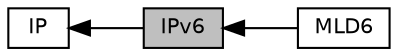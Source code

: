 digraph "IPv6"
{
  edge [fontname="Helvetica",fontsize="10",labelfontname="Helvetica",labelfontsize="10"];
  node [fontname="Helvetica",fontsize="10",shape=box];
  rankdir=LR;
  Node1 [label="IPv6",height=0.2,width=0.4,color="black", fillcolor="grey75", style="filled", fontcolor="black",tooltip=" "];
  Node3 [label="MLD6",height=0.2,width=0.4,color="black", fillcolor="white", style="filled",URL="$group__mld6.html",tooltip=" "];
  Node2 [label="IP",height=0.2,width=0.4,color="black", fillcolor="white", style="filled",URL="$group__ip.html",tooltip=" "];
  Node2->Node1 [shape=plaintext, dir="back", style="solid"];
  Node1->Node3 [shape=plaintext, dir="back", style="solid"];
}

